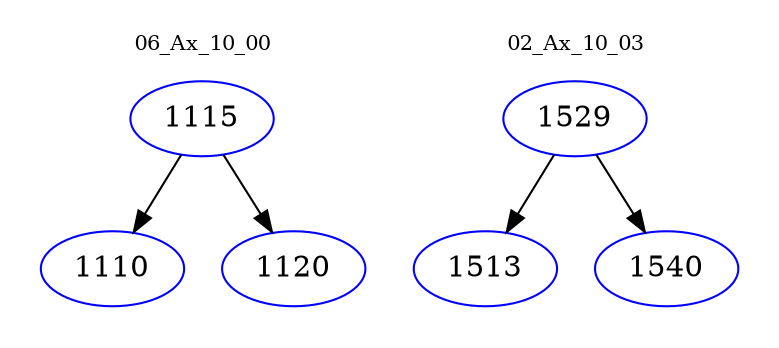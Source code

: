 digraph{
subgraph cluster_0 {
color = white
label = "06_Ax_10_00";
fontsize=10;
T0_1115 [label="1115", color="blue"]
T0_1115 -> T0_1110 [color="black"]
T0_1110 [label="1110", color="blue"]
T0_1115 -> T0_1120 [color="black"]
T0_1120 [label="1120", color="blue"]
}
subgraph cluster_1 {
color = white
label = "02_Ax_10_03";
fontsize=10;
T1_1529 [label="1529", color="blue"]
T1_1529 -> T1_1513 [color="black"]
T1_1513 [label="1513", color="blue"]
T1_1529 -> T1_1540 [color="black"]
T1_1540 [label="1540", color="blue"]
}
}
